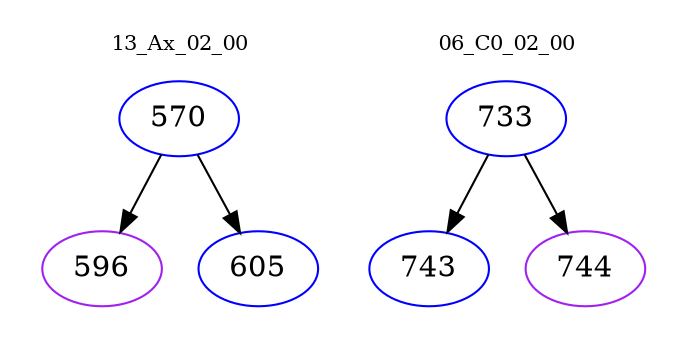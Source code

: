 digraph{
subgraph cluster_0 {
color = white
label = "13_Ax_02_00";
fontsize=10;
T0_570 [label="570", color="blue"]
T0_570 -> T0_596 [color="black"]
T0_596 [label="596", color="purple"]
T0_570 -> T0_605 [color="black"]
T0_605 [label="605", color="blue"]
}
subgraph cluster_1 {
color = white
label = "06_C0_02_00";
fontsize=10;
T1_733 [label="733", color="blue"]
T1_733 -> T1_743 [color="black"]
T1_743 [label="743", color="blue"]
T1_733 -> T1_744 [color="black"]
T1_744 [label="744", color="purple"]
}
}
